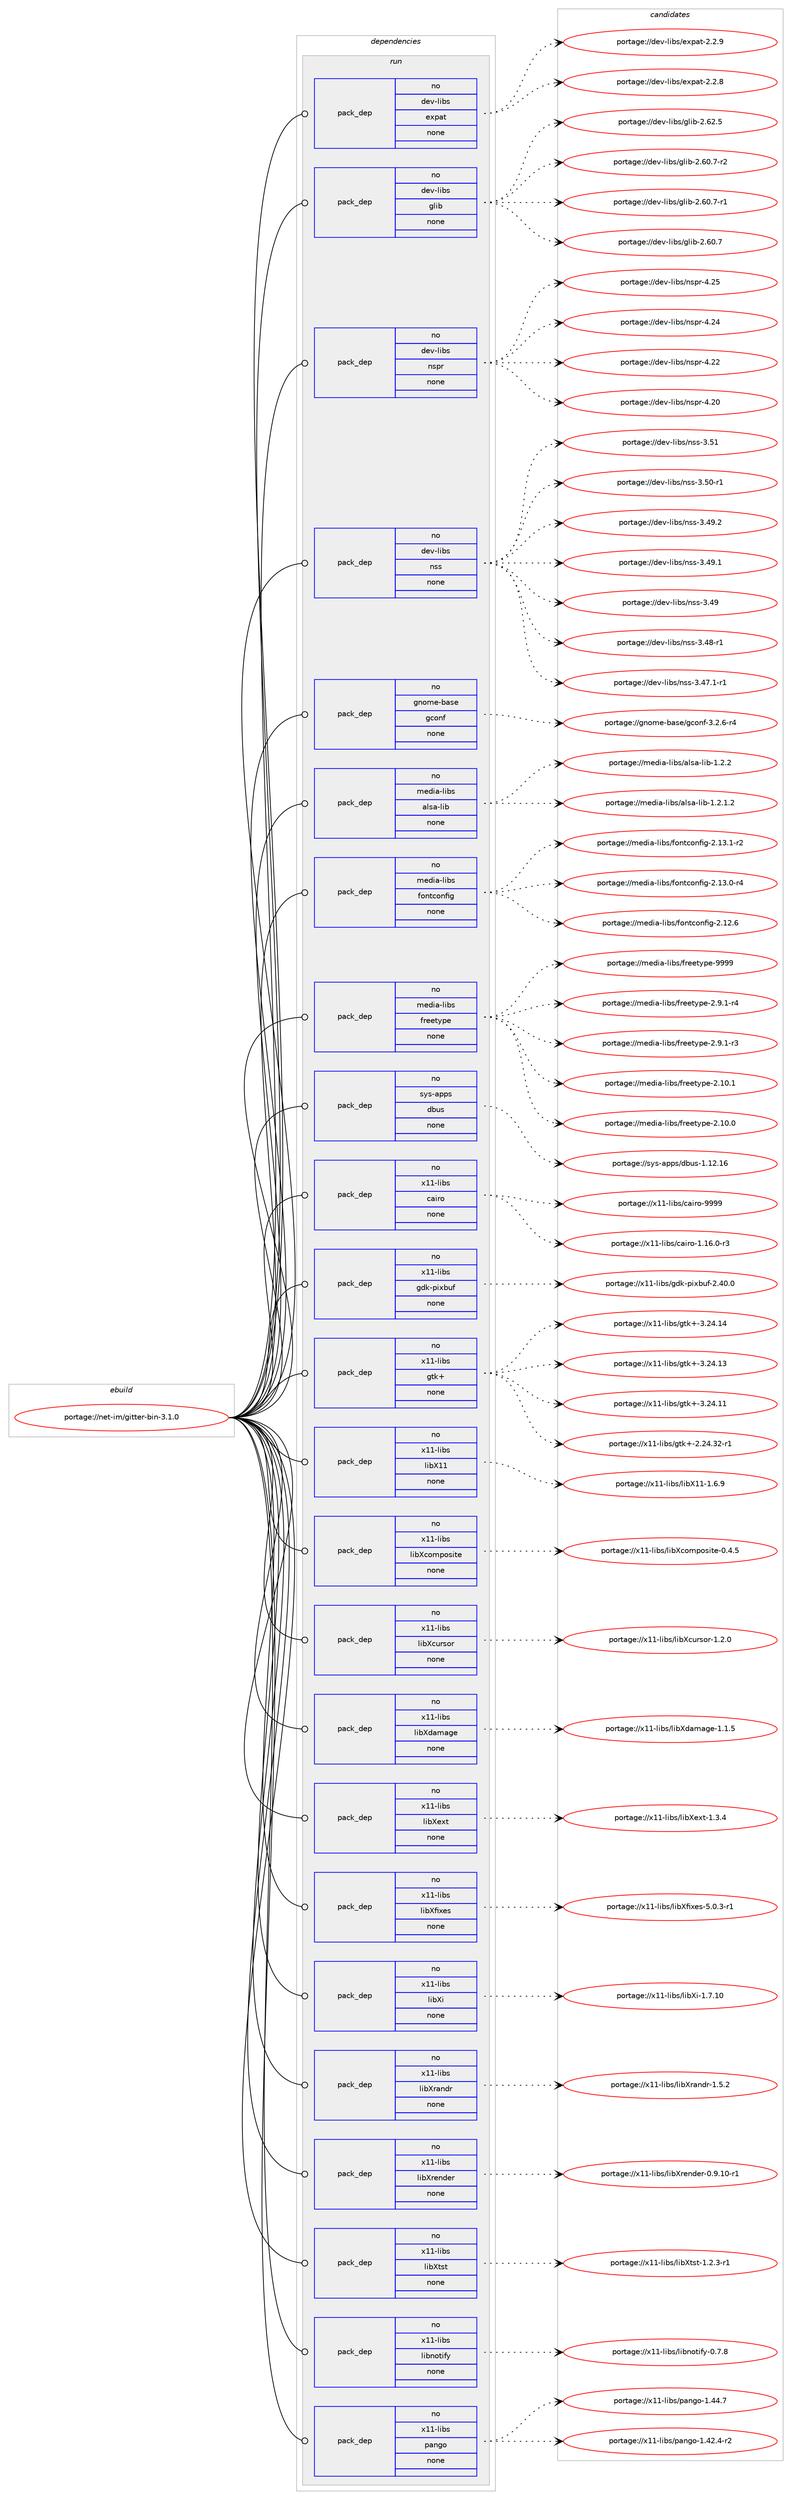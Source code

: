 digraph prolog {

# *************
# Graph options
# *************

newrank=true;
concentrate=true;
compound=true;
graph [rankdir=LR,fontname=Helvetica,fontsize=10,ranksep=1.5];#, ranksep=2.5, nodesep=0.2];
edge  [arrowhead=vee];
node  [fontname=Helvetica,fontsize=10];

# **********
# The ebuild
# **********

subgraph cluster_leftcol {
color=gray;
rank=same;
label=<<i>ebuild</i>>;
id [label="portage://net-im/gitter-bin-3.1.0", color=red, width=4, href="../net-im/gitter-bin-3.1.0.svg"];
}

# ****************
# The dependencies
# ****************

subgraph cluster_midcol {
color=gray;
label=<<i>dependencies</i>>;
subgraph cluster_compile {
fillcolor="#eeeeee";
style=filled;
label=<<i>compile</i>>;
}
subgraph cluster_compileandrun {
fillcolor="#eeeeee";
style=filled;
label=<<i>compile and run</i>>;
}
subgraph cluster_run {
fillcolor="#eeeeee";
style=filled;
label=<<i>run</i>>;
subgraph pack48689 {
dependency62590 [label=<<TABLE BORDER="0" CELLBORDER="1" CELLSPACING="0" CELLPADDING="4" WIDTH="220"><TR><TD ROWSPAN="6" CELLPADDING="30">pack_dep</TD></TR><TR><TD WIDTH="110">no</TD></TR><TR><TD>dev-libs</TD></TR><TR><TD>expat</TD></TR><TR><TD>none</TD></TR><TR><TD></TD></TR></TABLE>>, shape=none, color=blue];
}
id:e -> dependency62590:w [weight=20,style="solid",arrowhead="odot"];
subgraph pack48690 {
dependency62591 [label=<<TABLE BORDER="0" CELLBORDER="1" CELLSPACING="0" CELLPADDING="4" WIDTH="220"><TR><TD ROWSPAN="6" CELLPADDING="30">pack_dep</TD></TR><TR><TD WIDTH="110">no</TD></TR><TR><TD>dev-libs</TD></TR><TR><TD>glib</TD></TR><TR><TD>none</TD></TR><TR><TD></TD></TR></TABLE>>, shape=none, color=blue];
}
id:e -> dependency62591:w [weight=20,style="solid",arrowhead="odot"];
subgraph pack48691 {
dependency62592 [label=<<TABLE BORDER="0" CELLBORDER="1" CELLSPACING="0" CELLPADDING="4" WIDTH="220"><TR><TD ROWSPAN="6" CELLPADDING="30">pack_dep</TD></TR><TR><TD WIDTH="110">no</TD></TR><TR><TD>dev-libs</TD></TR><TR><TD>nspr</TD></TR><TR><TD>none</TD></TR><TR><TD></TD></TR></TABLE>>, shape=none, color=blue];
}
id:e -> dependency62592:w [weight=20,style="solid",arrowhead="odot"];
subgraph pack48692 {
dependency62593 [label=<<TABLE BORDER="0" CELLBORDER="1" CELLSPACING="0" CELLPADDING="4" WIDTH="220"><TR><TD ROWSPAN="6" CELLPADDING="30">pack_dep</TD></TR><TR><TD WIDTH="110">no</TD></TR><TR><TD>dev-libs</TD></TR><TR><TD>nss</TD></TR><TR><TD>none</TD></TR><TR><TD></TD></TR></TABLE>>, shape=none, color=blue];
}
id:e -> dependency62593:w [weight=20,style="solid",arrowhead="odot"];
subgraph pack48693 {
dependency62594 [label=<<TABLE BORDER="0" CELLBORDER="1" CELLSPACING="0" CELLPADDING="4" WIDTH="220"><TR><TD ROWSPAN="6" CELLPADDING="30">pack_dep</TD></TR><TR><TD WIDTH="110">no</TD></TR><TR><TD>gnome-base</TD></TR><TR><TD>gconf</TD></TR><TR><TD>none</TD></TR><TR><TD></TD></TR></TABLE>>, shape=none, color=blue];
}
id:e -> dependency62594:w [weight=20,style="solid",arrowhead="odot"];
subgraph pack48694 {
dependency62595 [label=<<TABLE BORDER="0" CELLBORDER="1" CELLSPACING="0" CELLPADDING="4" WIDTH="220"><TR><TD ROWSPAN="6" CELLPADDING="30">pack_dep</TD></TR><TR><TD WIDTH="110">no</TD></TR><TR><TD>media-libs</TD></TR><TR><TD>alsa-lib</TD></TR><TR><TD>none</TD></TR><TR><TD></TD></TR></TABLE>>, shape=none, color=blue];
}
id:e -> dependency62595:w [weight=20,style="solid",arrowhead="odot"];
subgraph pack48695 {
dependency62596 [label=<<TABLE BORDER="0" CELLBORDER="1" CELLSPACING="0" CELLPADDING="4" WIDTH="220"><TR><TD ROWSPAN="6" CELLPADDING="30">pack_dep</TD></TR><TR><TD WIDTH="110">no</TD></TR><TR><TD>media-libs</TD></TR><TR><TD>fontconfig</TD></TR><TR><TD>none</TD></TR><TR><TD></TD></TR></TABLE>>, shape=none, color=blue];
}
id:e -> dependency62596:w [weight=20,style="solid",arrowhead="odot"];
subgraph pack48696 {
dependency62597 [label=<<TABLE BORDER="0" CELLBORDER="1" CELLSPACING="0" CELLPADDING="4" WIDTH="220"><TR><TD ROWSPAN="6" CELLPADDING="30">pack_dep</TD></TR><TR><TD WIDTH="110">no</TD></TR><TR><TD>media-libs</TD></TR><TR><TD>freetype</TD></TR><TR><TD>none</TD></TR><TR><TD></TD></TR></TABLE>>, shape=none, color=blue];
}
id:e -> dependency62597:w [weight=20,style="solid",arrowhead="odot"];
subgraph pack48697 {
dependency62598 [label=<<TABLE BORDER="0" CELLBORDER="1" CELLSPACING="0" CELLPADDING="4" WIDTH="220"><TR><TD ROWSPAN="6" CELLPADDING="30">pack_dep</TD></TR><TR><TD WIDTH="110">no</TD></TR><TR><TD>sys-apps</TD></TR><TR><TD>dbus</TD></TR><TR><TD>none</TD></TR><TR><TD></TD></TR></TABLE>>, shape=none, color=blue];
}
id:e -> dependency62598:w [weight=20,style="solid",arrowhead="odot"];
subgraph pack48698 {
dependency62599 [label=<<TABLE BORDER="0" CELLBORDER="1" CELLSPACING="0" CELLPADDING="4" WIDTH="220"><TR><TD ROWSPAN="6" CELLPADDING="30">pack_dep</TD></TR><TR><TD WIDTH="110">no</TD></TR><TR><TD>x11-libs</TD></TR><TR><TD>cairo</TD></TR><TR><TD>none</TD></TR><TR><TD></TD></TR></TABLE>>, shape=none, color=blue];
}
id:e -> dependency62599:w [weight=20,style="solid",arrowhead="odot"];
subgraph pack48699 {
dependency62600 [label=<<TABLE BORDER="0" CELLBORDER="1" CELLSPACING="0" CELLPADDING="4" WIDTH="220"><TR><TD ROWSPAN="6" CELLPADDING="30">pack_dep</TD></TR><TR><TD WIDTH="110">no</TD></TR><TR><TD>x11-libs</TD></TR><TR><TD>gdk-pixbuf</TD></TR><TR><TD>none</TD></TR><TR><TD></TD></TR></TABLE>>, shape=none, color=blue];
}
id:e -> dependency62600:w [weight=20,style="solid",arrowhead="odot"];
subgraph pack48700 {
dependency62601 [label=<<TABLE BORDER="0" CELLBORDER="1" CELLSPACING="0" CELLPADDING="4" WIDTH="220"><TR><TD ROWSPAN="6" CELLPADDING="30">pack_dep</TD></TR><TR><TD WIDTH="110">no</TD></TR><TR><TD>x11-libs</TD></TR><TR><TD>gtk+</TD></TR><TR><TD>none</TD></TR><TR><TD></TD></TR></TABLE>>, shape=none, color=blue];
}
id:e -> dependency62601:w [weight=20,style="solid",arrowhead="odot"];
subgraph pack48701 {
dependency62602 [label=<<TABLE BORDER="0" CELLBORDER="1" CELLSPACING="0" CELLPADDING="4" WIDTH="220"><TR><TD ROWSPAN="6" CELLPADDING="30">pack_dep</TD></TR><TR><TD WIDTH="110">no</TD></TR><TR><TD>x11-libs</TD></TR><TR><TD>libX11</TD></TR><TR><TD>none</TD></TR><TR><TD></TD></TR></TABLE>>, shape=none, color=blue];
}
id:e -> dependency62602:w [weight=20,style="solid",arrowhead="odot"];
subgraph pack48702 {
dependency62603 [label=<<TABLE BORDER="0" CELLBORDER="1" CELLSPACING="0" CELLPADDING="4" WIDTH="220"><TR><TD ROWSPAN="6" CELLPADDING="30">pack_dep</TD></TR><TR><TD WIDTH="110">no</TD></TR><TR><TD>x11-libs</TD></TR><TR><TD>libXcomposite</TD></TR><TR><TD>none</TD></TR><TR><TD></TD></TR></TABLE>>, shape=none, color=blue];
}
id:e -> dependency62603:w [weight=20,style="solid",arrowhead="odot"];
subgraph pack48703 {
dependency62604 [label=<<TABLE BORDER="0" CELLBORDER="1" CELLSPACING="0" CELLPADDING="4" WIDTH="220"><TR><TD ROWSPAN="6" CELLPADDING="30">pack_dep</TD></TR><TR><TD WIDTH="110">no</TD></TR><TR><TD>x11-libs</TD></TR><TR><TD>libXcursor</TD></TR><TR><TD>none</TD></TR><TR><TD></TD></TR></TABLE>>, shape=none, color=blue];
}
id:e -> dependency62604:w [weight=20,style="solid",arrowhead="odot"];
subgraph pack48704 {
dependency62605 [label=<<TABLE BORDER="0" CELLBORDER="1" CELLSPACING="0" CELLPADDING="4" WIDTH="220"><TR><TD ROWSPAN="6" CELLPADDING="30">pack_dep</TD></TR><TR><TD WIDTH="110">no</TD></TR><TR><TD>x11-libs</TD></TR><TR><TD>libXdamage</TD></TR><TR><TD>none</TD></TR><TR><TD></TD></TR></TABLE>>, shape=none, color=blue];
}
id:e -> dependency62605:w [weight=20,style="solid",arrowhead="odot"];
subgraph pack48705 {
dependency62606 [label=<<TABLE BORDER="0" CELLBORDER="1" CELLSPACING="0" CELLPADDING="4" WIDTH="220"><TR><TD ROWSPAN="6" CELLPADDING="30">pack_dep</TD></TR><TR><TD WIDTH="110">no</TD></TR><TR><TD>x11-libs</TD></TR><TR><TD>libXext</TD></TR><TR><TD>none</TD></TR><TR><TD></TD></TR></TABLE>>, shape=none, color=blue];
}
id:e -> dependency62606:w [weight=20,style="solid",arrowhead="odot"];
subgraph pack48706 {
dependency62607 [label=<<TABLE BORDER="0" CELLBORDER="1" CELLSPACING="0" CELLPADDING="4" WIDTH="220"><TR><TD ROWSPAN="6" CELLPADDING="30">pack_dep</TD></TR><TR><TD WIDTH="110">no</TD></TR><TR><TD>x11-libs</TD></TR><TR><TD>libXfixes</TD></TR><TR><TD>none</TD></TR><TR><TD></TD></TR></TABLE>>, shape=none, color=blue];
}
id:e -> dependency62607:w [weight=20,style="solid",arrowhead="odot"];
subgraph pack48707 {
dependency62608 [label=<<TABLE BORDER="0" CELLBORDER="1" CELLSPACING="0" CELLPADDING="4" WIDTH="220"><TR><TD ROWSPAN="6" CELLPADDING="30">pack_dep</TD></TR><TR><TD WIDTH="110">no</TD></TR><TR><TD>x11-libs</TD></TR><TR><TD>libXi</TD></TR><TR><TD>none</TD></TR><TR><TD></TD></TR></TABLE>>, shape=none, color=blue];
}
id:e -> dependency62608:w [weight=20,style="solid",arrowhead="odot"];
subgraph pack48708 {
dependency62609 [label=<<TABLE BORDER="0" CELLBORDER="1" CELLSPACING="0" CELLPADDING="4" WIDTH="220"><TR><TD ROWSPAN="6" CELLPADDING="30">pack_dep</TD></TR><TR><TD WIDTH="110">no</TD></TR><TR><TD>x11-libs</TD></TR><TR><TD>libXrandr</TD></TR><TR><TD>none</TD></TR><TR><TD></TD></TR></TABLE>>, shape=none, color=blue];
}
id:e -> dependency62609:w [weight=20,style="solid",arrowhead="odot"];
subgraph pack48709 {
dependency62610 [label=<<TABLE BORDER="0" CELLBORDER="1" CELLSPACING="0" CELLPADDING="4" WIDTH="220"><TR><TD ROWSPAN="6" CELLPADDING="30">pack_dep</TD></TR><TR><TD WIDTH="110">no</TD></TR><TR><TD>x11-libs</TD></TR><TR><TD>libXrender</TD></TR><TR><TD>none</TD></TR><TR><TD></TD></TR></TABLE>>, shape=none, color=blue];
}
id:e -> dependency62610:w [weight=20,style="solid",arrowhead="odot"];
subgraph pack48710 {
dependency62611 [label=<<TABLE BORDER="0" CELLBORDER="1" CELLSPACING="0" CELLPADDING="4" WIDTH="220"><TR><TD ROWSPAN="6" CELLPADDING="30">pack_dep</TD></TR><TR><TD WIDTH="110">no</TD></TR><TR><TD>x11-libs</TD></TR><TR><TD>libXtst</TD></TR><TR><TD>none</TD></TR><TR><TD></TD></TR></TABLE>>, shape=none, color=blue];
}
id:e -> dependency62611:w [weight=20,style="solid",arrowhead="odot"];
subgraph pack48711 {
dependency62612 [label=<<TABLE BORDER="0" CELLBORDER="1" CELLSPACING="0" CELLPADDING="4" WIDTH="220"><TR><TD ROWSPAN="6" CELLPADDING="30">pack_dep</TD></TR><TR><TD WIDTH="110">no</TD></TR><TR><TD>x11-libs</TD></TR><TR><TD>libnotify</TD></TR><TR><TD>none</TD></TR><TR><TD></TD></TR></TABLE>>, shape=none, color=blue];
}
id:e -> dependency62612:w [weight=20,style="solid",arrowhead="odot"];
subgraph pack48712 {
dependency62613 [label=<<TABLE BORDER="0" CELLBORDER="1" CELLSPACING="0" CELLPADDING="4" WIDTH="220"><TR><TD ROWSPAN="6" CELLPADDING="30">pack_dep</TD></TR><TR><TD WIDTH="110">no</TD></TR><TR><TD>x11-libs</TD></TR><TR><TD>pango</TD></TR><TR><TD>none</TD></TR><TR><TD></TD></TR></TABLE>>, shape=none, color=blue];
}
id:e -> dependency62613:w [weight=20,style="solid",arrowhead="odot"];
}
}

# **************
# The candidates
# **************

subgraph cluster_choices {
rank=same;
color=gray;
label=<<i>candidates</i>>;

subgraph choice48689 {
color=black;
nodesep=1;
choice10010111845108105981154710112011297116455046504657 [label="portage://dev-libs/expat-2.2.9", color=red, width=4,href="../dev-libs/expat-2.2.9.svg"];
choice10010111845108105981154710112011297116455046504656 [label="portage://dev-libs/expat-2.2.8", color=red, width=4,href="../dev-libs/expat-2.2.8.svg"];
dependency62590:e -> choice10010111845108105981154710112011297116455046504657:w [style=dotted,weight="100"];
dependency62590:e -> choice10010111845108105981154710112011297116455046504656:w [style=dotted,weight="100"];
}
subgraph choice48690 {
color=black;
nodesep=1;
choice1001011184510810598115471031081059845504654504653 [label="portage://dev-libs/glib-2.62.5", color=red, width=4,href="../dev-libs/glib-2.62.5.svg"];
choice10010111845108105981154710310810598455046544846554511450 [label="portage://dev-libs/glib-2.60.7-r2", color=red, width=4,href="../dev-libs/glib-2.60.7-r2.svg"];
choice10010111845108105981154710310810598455046544846554511449 [label="portage://dev-libs/glib-2.60.7-r1", color=red, width=4,href="../dev-libs/glib-2.60.7-r1.svg"];
choice1001011184510810598115471031081059845504654484655 [label="portage://dev-libs/glib-2.60.7", color=red, width=4,href="../dev-libs/glib-2.60.7.svg"];
dependency62591:e -> choice1001011184510810598115471031081059845504654504653:w [style=dotted,weight="100"];
dependency62591:e -> choice10010111845108105981154710310810598455046544846554511450:w [style=dotted,weight="100"];
dependency62591:e -> choice10010111845108105981154710310810598455046544846554511449:w [style=dotted,weight="100"];
dependency62591:e -> choice1001011184510810598115471031081059845504654484655:w [style=dotted,weight="100"];
}
subgraph choice48691 {
color=black;
nodesep=1;
choice1001011184510810598115471101151121144552465053 [label="portage://dev-libs/nspr-4.25", color=red, width=4,href="../dev-libs/nspr-4.25.svg"];
choice1001011184510810598115471101151121144552465052 [label="portage://dev-libs/nspr-4.24", color=red, width=4,href="../dev-libs/nspr-4.24.svg"];
choice1001011184510810598115471101151121144552465050 [label="portage://dev-libs/nspr-4.22", color=red, width=4,href="../dev-libs/nspr-4.22.svg"];
choice1001011184510810598115471101151121144552465048 [label="portage://dev-libs/nspr-4.20", color=red, width=4,href="../dev-libs/nspr-4.20.svg"];
dependency62592:e -> choice1001011184510810598115471101151121144552465053:w [style=dotted,weight="100"];
dependency62592:e -> choice1001011184510810598115471101151121144552465052:w [style=dotted,weight="100"];
dependency62592:e -> choice1001011184510810598115471101151121144552465050:w [style=dotted,weight="100"];
dependency62592:e -> choice1001011184510810598115471101151121144552465048:w [style=dotted,weight="100"];
}
subgraph choice48692 {
color=black;
nodesep=1;
choice1001011184510810598115471101151154551465349 [label="portage://dev-libs/nss-3.51", color=red, width=4,href="../dev-libs/nss-3.51.svg"];
choice10010111845108105981154711011511545514653484511449 [label="portage://dev-libs/nss-3.50-r1", color=red, width=4,href="../dev-libs/nss-3.50-r1.svg"];
choice10010111845108105981154711011511545514652574650 [label="portage://dev-libs/nss-3.49.2", color=red, width=4,href="../dev-libs/nss-3.49.2.svg"];
choice10010111845108105981154711011511545514652574649 [label="portage://dev-libs/nss-3.49.1", color=red, width=4,href="../dev-libs/nss-3.49.1.svg"];
choice1001011184510810598115471101151154551465257 [label="portage://dev-libs/nss-3.49", color=red, width=4,href="../dev-libs/nss-3.49.svg"];
choice10010111845108105981154711011511545514652564511449 [label="portage://dev-libs/nss-3.48-r1", color=red, width=4,href="../dev-libs/nss-3.48-r1.svg"];
choice100101118451081059811547110115115455146525546494511449 [label="portage://dev-libs/nss-3.47.1-r1", color=red, width=4,href="../dev-libs/nss-3.47.1-r1.svg"];
dependency62593:e -> choice1001011184510810598115471101151154551465349:w [style=dotted,weight="100"];
dependency62593:e -> choice10010111845108105981154711011511545514653484511449:w [style=dotted,weight="100"];
dependency62593:e -> choice10010111845108105981154711011511545514652574650:w [style=dotted,weight="100"];
dependency62593:e -> choice10010111845108105981154711011511545514652574649:w [style=dotted,weight="100"];
dependency62593:e -> choice1001011184510810598115471101151154551465257:w [style=dotted,weight="100"];
dependency62593:e -> choice10010111845108105981154711011511545514652564511449:w [style=dotted,weight="100"];
dependency62593:e -> choice100101118451081059811547110115115455146525546494511449:w [style=dotted,weight="100"];
}
subgraph choice48693 {
color=black;
nodesep=1;
choice10311011110910145989711510147103991111101024551465046544511452 [label="portage://gnome-base/gconf-3.2.6-r4", color=red, width=4,href="../gnome-base/gconf-3.2.6-r4.svg"];
dependency62594:e -> choice10311011110910145989711510147103991111101024551465046544511452:w [style=dotted,weight="100"];
}
subgraph choice48694 {
color=black;
nodesep=1;
choice1091011001059745108105981154797108115974510810598454946504650 [label="portage://media-libs/alsa-lib-1.2.2", color=red, width=4,href="../media-libs/alsa-lib-1.2.2.svg"];
choice10910110010597451081059811547971081159745108105984549465046494650 [label="portage://media-libs/alsa-lib-1.2.1.2", color=red, width=4,href="../media-libs/alsa-lib-1.2.1.2.svg"];
dependency62595:e -> choice1091011001059745108105981154797108115974510810598454946504650:w [style=dotted,weight="100"];
dependency62595:e -> choice10910110010597451081059811547971081159745108105984549465046494650:w [style=dotted,weight="100"];
}
subgraph choice48695 {
color=black;
nodesep=1;
choice1091011001059745108105981154710211111011699111110102105103455046495146494511450 [label="portage://media-libs/fontconfig-2.13.1-r2", color=red, width=4,href="../media-libs/fontconfig-2.13.1-r2.svg"];
choice1091011001059745108105981154710211111011699111110102105103455046495146484511452 [label="portage://media-libs/fontconfig-2.13.0-r4", color=red, width=4,href="../media-libs/fontconfig-2.13.0-r4.svg"];
choice109101100105974510810598115471021111101169911111010210510345504649504654 [label="portage://media-libs/fontconfig-2.12.6", color=red, width=4,href="../media-libs/fontconfig-2.12.6.svg"];
dependency62596:e -> choice1091011001059745108105981154710211111011699111110102105103455046495146494511450:w [style=dotted,weight="100"];
dependency62596:e -> choice1091011001059745108105981154710211111011699111110102105103455046495146484511452:w [style=dotted,weight="100"];
dependency62596:e -> choice109101100105974510810598115471021111101169911111010210510345504649504654:w [style=dotted,weight="100"];
}
subgraph choice48696 {
color=black;
nodesep=1;
choice109101100105974510810598115471021141011011161211121014557575757 [label="portage://media-libs/freetype-9999", color=red, width=4,href="../media-libs/freetype-9999.svg"];
choice109101100105974510810598115471021141011011161211121014550465746494511452 [label="portage://media-libs/freetype-2.9.1-r4", color=red, width=4,href="../media-libs/freetype-2.9.1-r4.svg"];
choice109101100105974510810598115471021141011011161211121014550465746494511451 [label="portage://media-libs/freetype-2.9.1-r3", color=red, width=4,href="../media-libs/freetype-2.9.1-r3.svg"];
choice1091011001059745108105981154710211410110111612111210145504649484649 [label="portage://media-libs/freetype-2.10.1", color=red, width=4,href="../media-libs/freetype-2.10.1.svg"];
choice1091011001059745108105981154710211410110111612111210145504649484648 [label="portage://media-libs/freetype-2.10.0", color=red, width=4,href="../media-libs/freetype-2.10.0.svg"];
dependency62597:e -> choice109101100105974510810598115471021141011011161211121014557575757:w [style=dotted,weight="100"];
dependency62597:e -> choice109101100105974510810598115471021141011011161211121014550465746494511452:w [style=dotted,weight="100"];
dependency62597:e -> choice109101100105974510810598115471021141011011161211121014550465746494511451:w [style=dotted,weight="100"];
dependency62597:e -> choice1091011001059745108105981154710211410110111612111210145504649484649:w [style=dotted,weight="100"];
dependency62597:e -> choice1091011001059745108105981154710211410110111612111210145504649484648:w [style=dotted,weight="100"];
}
subgraph choice48697 {
color=black;
nodesep=1;
choice115121115459711211211547100981171154549464950464954 [label="portage://sys-apps/dbus-1.12.16", color=red, width=4,href="../sys-apps/dbus-1.12.16.svg"];
dependency62598:e -> choice115121115459711211211547100981171154549464950464954:w [style=dotted,weight="100"];
}
subgraph choice48698 {
color=black;
nodesep=1;
choice120494945108105981154799971051141114557575757 [label="portage://x11-libs/cairo-9999", color=red, width=4,href="../x11-libs/cairo-9999.svg"];
choice12049494510810598115479997105114111454946495446484511451 [label="portage://x11-libs/cairo-1.16.0-r3", color=red, width=4,href="../x11-libs/cairo-1.16.0-r3.svg"];
dependency62599:e -> choice120494945108105981154799971051141114557575757:w [style=dotted,weight="100"];
dependency62599:e -> choice12049494510810598115479997105114111454946495446484511451:w [style=dotted,weight="100"];
}
subgraph choice48699 {
color=black;
nodesep=1;
choice1204949451081059811547103100107451121051209811710245504652484648 [label="portage://x11-libs/gdk-pixbuf-2.40.0", color=red, width=4,href="../x11-libs/gdk-pixbuf-2.40.0.svg"];
dependency62600:e -> choice1204949451081059811547103100107451121051209811710245504652484648:w [style=dotted,weight="100"];
}
subgraph choice48700 {
color=black;
nodesep=1;
choice1204949451081059811547103116107434551465052464952 [label="portage://x11-libs/gtk+-3.24.14", color=red, width=4,href="../x11-libs/gtk+-3.24.14.svg"];
choice1204949451081059811547103116107434551465052464951 [label="portage://x11-libs/gtk+-3.24.13", color=red, width=4,href="../x11-libs/gtk+-3.24.13.svg"];
choice1204949451081059811547103116107434551465052464949 [label="portage://x11-libs/gtk+-3.24.11", color=red, width=4,href="../x11-libs/gtk+-3.24.11.svg"];
choice12049494510810598115471031161074345504650524651504511449 [label="portage://x11-libs/gtk+-2.24.32-r1", color=red, width=4,href="../x11-libs/gtk+-2.24.32-r1.svg"];
dependency62601:e -> choice1204949451081059811547103116107434551465052464952:w [style=dotted,weight="100"];
dependency62601:e -> choice1204949451081059811547103116107434551465052464951:w [style=dotted,weight="100"];
dependency62601:e -> choice1204949451081059811547103116107434551465052464949:w [style=dotted,weight="100"];
dependency62601:e -> choice12049494510810598115471031161074345504650524651504511449:w [style=dotted,weight="100"];
}
subgraph choice48701 {
color=black;
nodesep=1;
choice120494945108105981154710810598884949454946544657 [label="portage://x11-libs/libX11-1.6.9", color=red, width=4,href="../x11-libs/libX11-1.6.9.svg"];
dependency62602:e -> choice120494945108105981154710810598884949454946544657:w [style=dotted,weight="100"];
}
subgraph choice48702 {
color=black;
nodesep=1;
choice1204949451081059811547108105988899111109112111115105116101454846524653 [label="portage://x11-libs/libXcomposite-0.4.5", color=red, width=4,href="../x11-libs/libXcomposite-0.4.5.svg"];
dependency62603:e -> choice1204949451081059811547108105988899111109112111115105116101454846524653:w [style=dotted,weight="100"];
}
subgraph choice48703 {
color=black;
nodesep=1;
choice1204949451081059811547108105988899117114115111114454946504648 [label="portage://x11-libs/libXcursor-1.2.0", color=red, width=4,href="../x11-libs/libXcursor-1.2.0.svg"];
dependency62604:e -> choice1204949451081059811547108105988899117114115111114454946504648:w [style=dotted,weight="100"];
}
subgraph choice48704 {
color=black;
nodesep=1;
choice120494945108105981154710810598881009710997103101454946494653 [label="portage://x11-libs/libXdamage-1.1.5", color=red, width=4,href="../x11-libs/libXdamage-1.1.5.svg"];
dependency62605:e -> choice120494945108105981154710810598881009710997103101454946494653:w [style=dotted,weight="100"];
}
subgraph choice48705 {
color=black;
nodesep=1;
choice12049494510810598115471081059888101120116454946514652 [label="portage://x11-libs/libXext-1.3.4", color=red, width=4,href="../x11-libs/libXext-1.3.4.svg"];
dependency62606:e -> choice12049494510810598115471081059888101120116454946514652:w [style=dotted,weight="100"];
}
subgraph choice48706 {
color=black;
nodesep=1;
choice120494945108105981154710810598881021051201011154553464846514511449 [label="portage://x11-libs/libXfixes-5.0.3-r1", color=red, width=4,href="../x11-libs/libXfixes-5.0.3-r1.svg"];
dependency62607:e -> choice120494945108105981154710810598881021051201011154553464846514511449:w [style=dotted,weight="100"];
}
subgraph choice48707 {
color=black;
nodesep=1;
choice1204949451081059811547108105988810545494655464948 [label="portage://x11-libs/libXi-1.7.10", color=red, width=4,href="../x11-libs/libXi-1.7.10.svg"];
dependency62608:e -> choice1204949451081059811547108105988810545494655464948:w [style=dotted,weight="100"];
}
subgraph choice48708 {
color=black;
nodesep=1;
choice1204949451081059811547108105988811497110100114454946534650 [label="portage://x11-libs/libXrandr-1.5.2", color=red, width=4,href="../x11-libs/libXrandr-1.5.2.svg"];
dependency62609:e -> choice1204949451081059811547108105988811497110100114454946534650:w [style=dotted,weight="100"];
}
subgraph choice48709 {
color=black;
nodesep=1;
choice12049494510810598115471081059888114101110100101114454846574649484511449 [label="portage://x11-libs/libXrender-0.9.10-r1", color=red, width=4,href="../x11-libs/libXrender-0.9.10-r1.svg"];
dependency62610:e -> choice12049494510810598115471081059888114101110100101114454846574649484511449:w [style=dotted,weight="100"];
}
subgraph choice48710 {
color=black;
nodesep=1;
choice120494945108105981154710810598881161151164549465046514511449 [label="portage://x11-libs/libXtst-1.2.3-r1", color=red, width=4,href="../x11-libs/libXtst-1.2.3-r1.svg"];
dependency62611:e -> choice120494945108105981154710810598881161151164549465046514511449:w [style=dotted,weight="100"];
}
subgraph choice48711 {
color=black;
nodesep=1;
choice120494945108105981154710810598110111116105102121454846554656 [label="portage://x11-libs/libnotify-0.7.8", color=red, width=4,href="../x11-libs/libnotify-0.7.8.svg"];
dependency62612:e -> choice120494945108105981154710810598110111116105102121454846554656:w [style=dotted,weight="100"];
}
subgraph choice48712 {
color=black;
nodesep=1;
choice12049494510810598115471129711010311145494652524655 [label="portage://x11-libs/pango-1.44.7", color=red, width=4,href="../x11-libs/pango-1.44.7.svg"];
choice120494945108105981154711297110103111454946525046524511450 [label="portage://x11-libs/pango-1.42.4-r2", color=red, width=4,href="../x11-libs/pango-1.42.4-r2.svg"];
dependency62613:e -> choice12049494510810598115471129711010311145494652524655:w [style=dotted,weight="100"];
dependency62613:e -> choice120494945108105981154711297110103111454946525046524511450:w [style=dotted,weight="100"];
}
}

}
